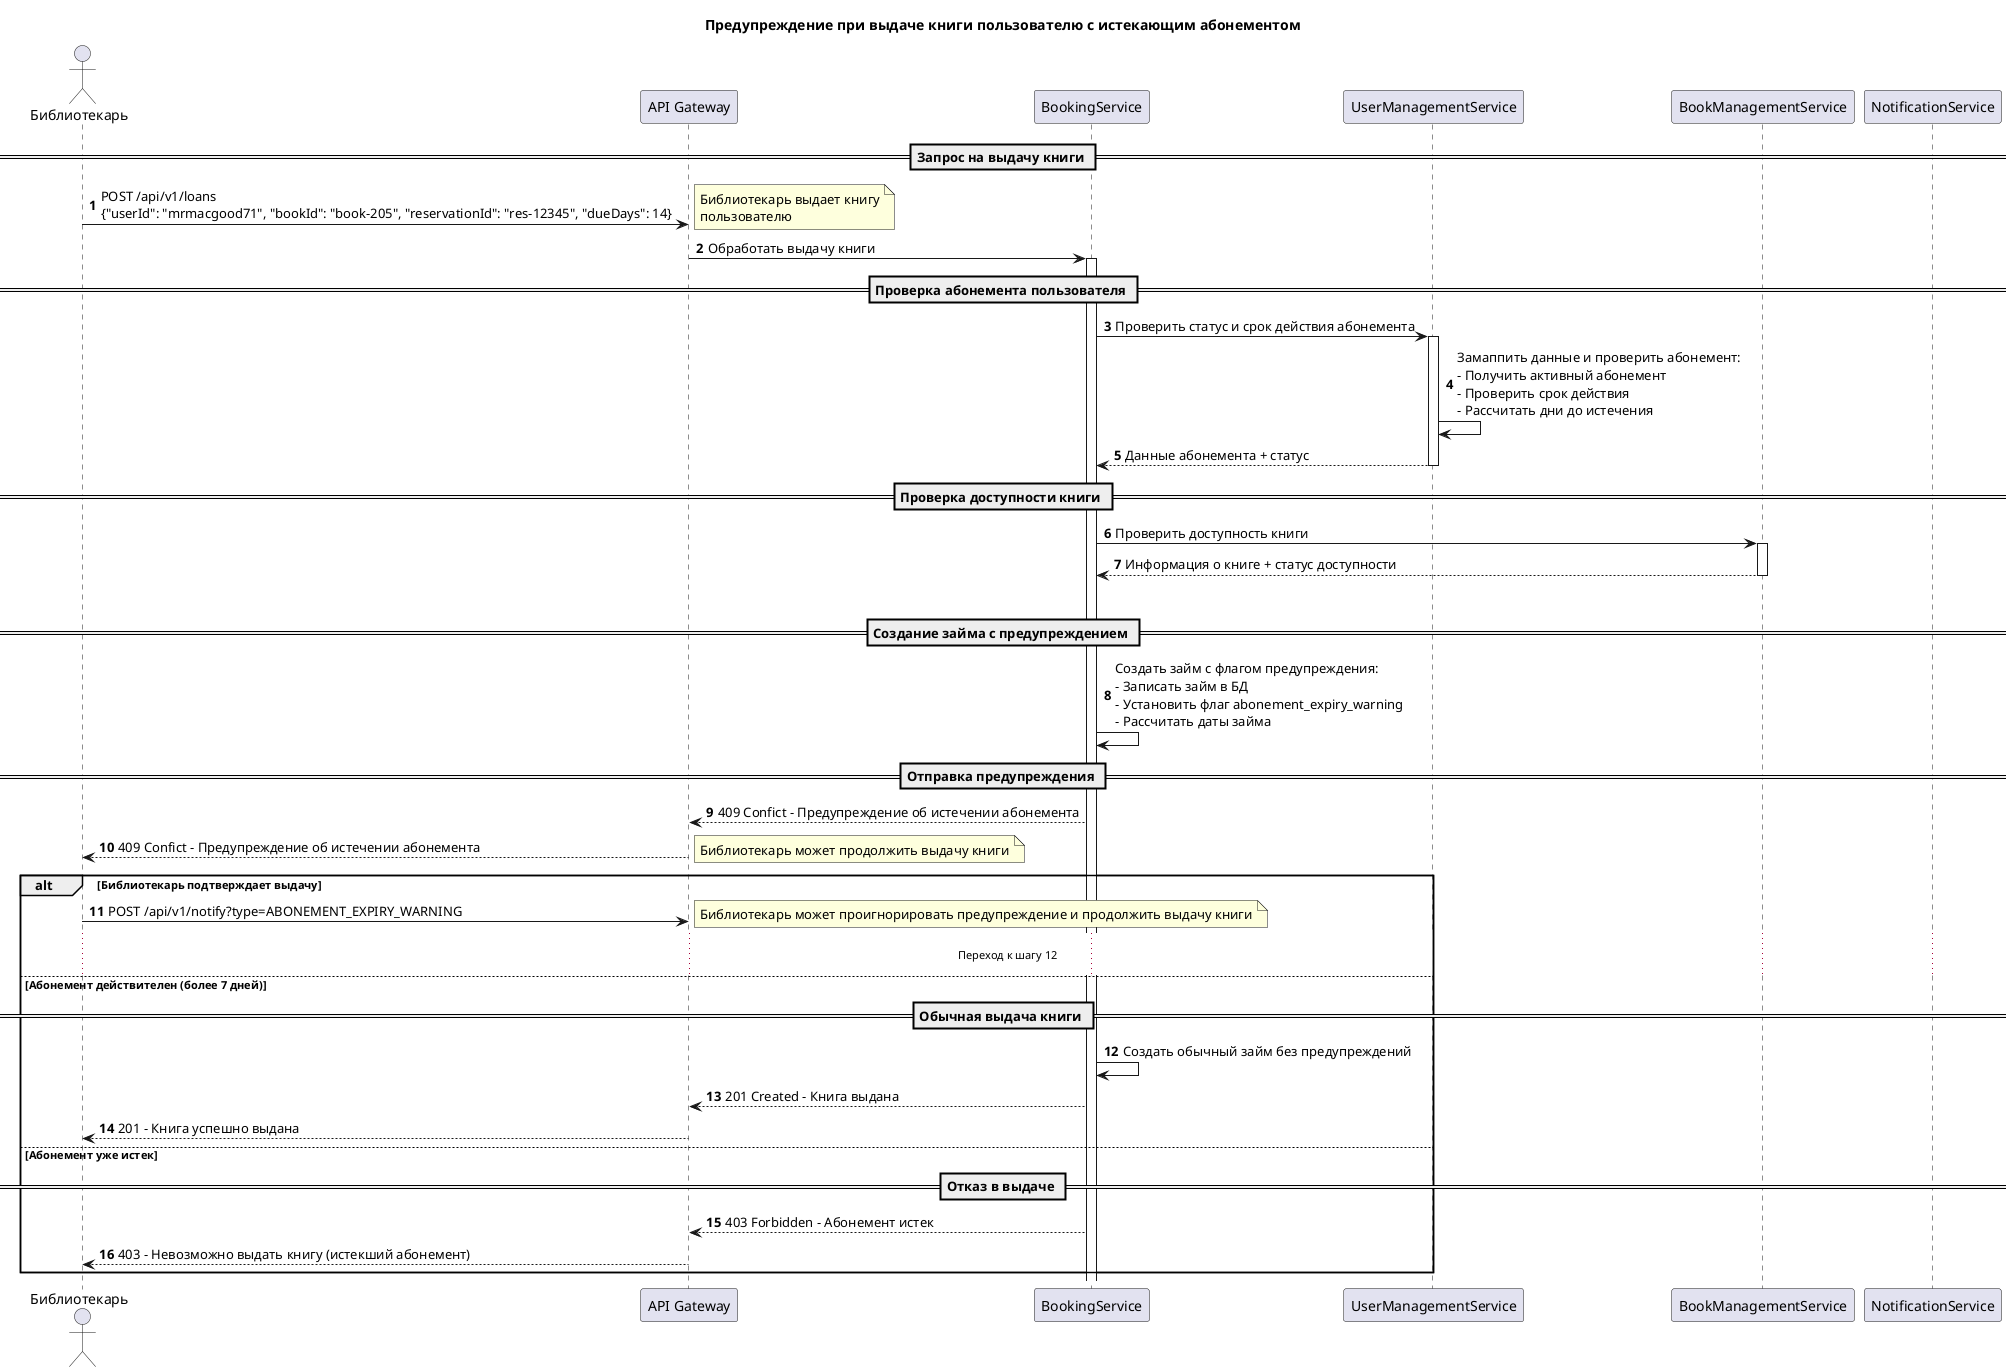 @startuml Abonement Expiry Warning Sequence Diagram

title Предупреждение при выдаче книги пользователю с истекающим абонементом

actor "Библиотекарь" as Librarian
participant "API Gateway" as Gateway
participant "BookingService" as Booking
participant "UserManagementService" as UMS
participant "BookManagementService" as BMS
participant "NotificationService" as Notification

autonumber
== Запрос на выдачу книги ==
Librarian -> Gateway: POST /api/v1/loans\n{"userId": "mrmacgood71", "bookId": "book-205", "reservationId": "res-12345", "dueDays": 14}
note right: Библиотекарь выдает книгу\nпользователю

Gateway -> Booking: Обработать выдачу книги
activate Booking

== Проверка абонемента пользователя ==
Booking -> UMS: Проверить статус и срок действия абонемента
activate UMS
UMS -> UMS: Замаппить данные и проверить абонемент:\n- Получить активный абонемент\n- Проверить срок действия\n- Рассчитать дни до истечения
UMS --> Booking: Данные абонемента + статус
deactivate UMS

== Проверка доступности книги ==
Booking -> BMS: Проверить доступность книги
activate BMS
BMS --> Booking: Информация о книге + статус доступности
deactivate BMS

alt Абонемент истекает в течение 7 дней
    == Создание займа с предупреждением ==
    Booking -> Booking: Создать займ с флагом предупреждения:\n- Записать займ в БД\n- Установить флаг abonement_expiry_warning\n- Рассчитать даты займа
    
    
    == Отправка предупреждения ==
    Booking --> Gateway: 409 Confict - Предупреждение об истечении абонемента
    Gateway --> Librarian: 409 Confict - Предупреждение об истечении абонемента
    alt Библиотекарь подтверждает выдачу
        note right: Библиотекарь может продолжить выдачу книги
        Librarian -> Gateway: POST /api/v1/notify?type=ABONEMENT_EXPIRY_WARNING
        ... Переход к шагу 12 ...
        note right: Библиотекарь может проигнорировать предупреждение и продолжить выдачу книги

    
else Абонемент действителен (более 7 дней)
    == Обычная выдача книги ==
    Booking -> Booking: Создать обычный займ без предупреждений
    Booking --> Gateway: 201 Created - Книга выдана
    Gateway --> Librarian: 201 - Книга успешно выдана
    
else Абонемент уже истек
    == Отказ в выдаче ==
    Booking --> Gateway: 403 Forbidden - Абонемент истек
    Gateway --> Librarian: 403 - Невозможно выдать книгу (истекший абонемент)
end

@enduml